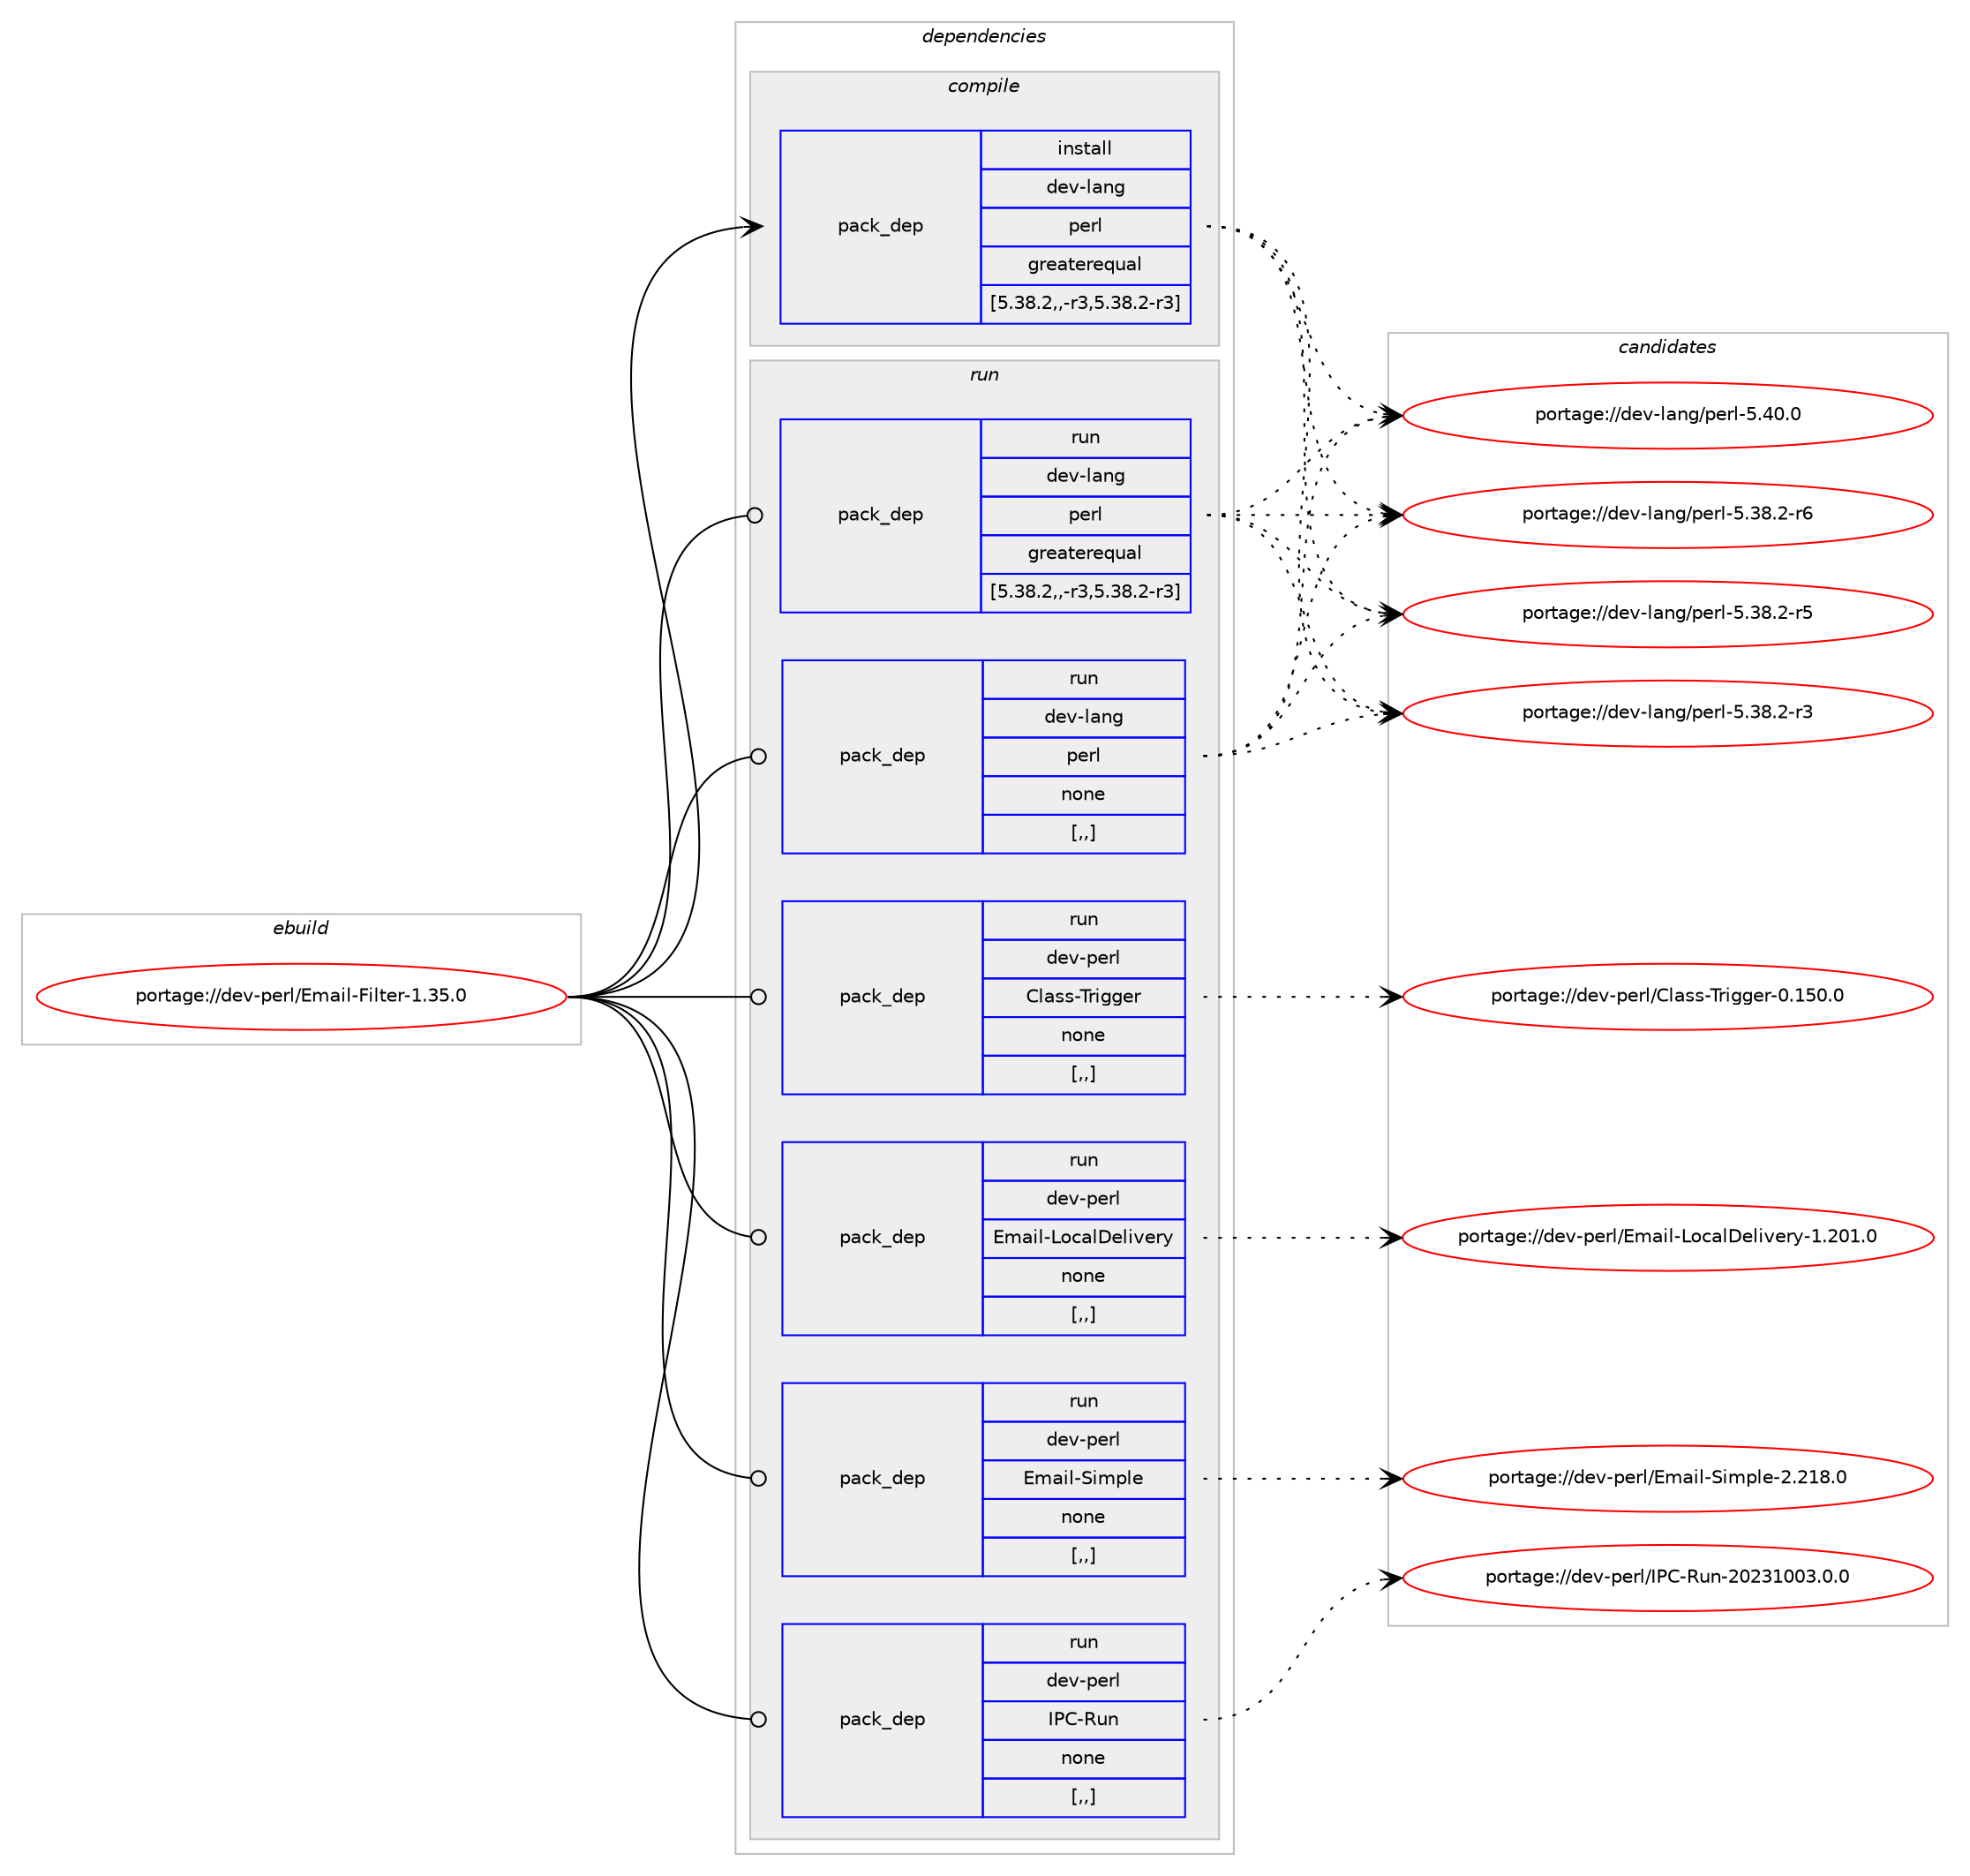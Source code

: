 digraph prolog {

# *************
# Graph options
# *************

newrank=true;
concentrate=true;
compound=true;
graph [rankdir=LR,fontname=Helvetica,fontsize=10,ranksep=1.5];#, ranksep=2.5, nodesep=0.2];
edge  [arrowhead=vee];
node  [fontname=Helvetica,fontsize=10];

# **********
# The ebuild
# **********

subgraph cluster_leftcol {
color=gray;
label=<<i>ebuild</i>>;
id [label="portage://dev-perl/Email-Filter-1.35.0", color=red, width=4, href="../dev-perl/Email-Filter-1.35.0.svg"];
}

# ****************
# The dependencies
# ****************

subgraph cluster_midcol {
color=gray;
label=<<i>dependencies</i>>;
subgraph cluster_compile {
fillcolor="#eeeeee";
style=filled;
label=<<i>compile</i>>;
subgraph pack459083 {
dependency623968 [label=<<TABLE BORDER="0" CELLBORDER="1" CELLSPACING="0" CELLPADDING="4" WIDTH="220"><TR><TD ROWSPAN="6" CELLPADDING="30">pack_dep</TD></TR><TR><TD WIDTH="110">install</TD></TR><TR><TD>dev-lang</TD></TR><TR><TD>perl</TD></TR><TR><TD>greaterequal</TD></TR><TR><TD>[5.38.2,,-r3,5.38.2-r3]</TD></TR></TABLE>>, shape=none, color=blue];
}
id:e -> dependency623968:w [weight=20,style="solid",arrowhead="vee"];
}
subgraph cluster_compileandrun {
fillcolor="#eeeeee";
style=filled;
label=<<i>compile and run</i>>;
}
subgraph cluster_run {
fillcolor="#eeeeee";
style=filled;
label=<<i>run</i>>;
subgraph pack459084 {
dependency623969 [label=<<TABLE BORDER="0" CELLBORDER="1" CELLSPACING="0" CELLPADDING="4" WIDTH="220"><TR><TD ROWSPAN="6" CELLPADDING="30">pack_dep</TD></TR><TR><TD WIDTH="110">run</TD></TR><TR><TD>dev-lang</TD></TR><TR><TD>perl</TD></TR><TR><TD>greaterequal</TD></TR><TR><TD>[5.38.2,,-r3,5.38.2-r3]</TD></TR></TABLE>>, shape=none, color=blue];
}
id:e -> dependency623969:w [weight=20,style="solid",arrowhead="odot"];
subgraph pack459085 {
dependency623970 [label=<<TABLE BORDER="0" CELLBORDER="1" CELLSPACING="0" CELLPADDING="4" WIDTH="220"><TR><TD ROWSPAN="6" CELLPADDING="30">pack_dep</TD></TR><TR><TD WIDTH="110">run</TD></TR><TR><TD>dev-lang</TD></TR><TR><TD>perl</TD></TR><TR><TD>none</TD></TR><TR><TD>[,,]</TD></TR></TABLE>>, shape=none, color=blue];
}
id:e -> dependency623970:w [weight=20,style="solid",arrowhead="odot"];
subgraph pack459086 {
dependency623971 [label=<<TABLE BORDER="0" CELLBORDER="1" CELLSPACING="0" CELLPADDING="4" WIDTH="220"><TR><TD ROWSPAN="6" CELLPADDING="30">pack_dep</TD></TR><TR><TD WIDTH="110">run</TD></TR><TR><TD>dev-perl</TD></TR><TR><TD>Class-Trigger</TD></TR><TR><TD>none</TD></TR><TR><TD>[,,]</TD></TR></TABLE>>, shape=none, color=blue];
}
id:e -> dependency623971:w [weight=20,style="solid",arrowhead="odot"];
subgraph pack459087 {
dependency623972 [label=<<TABLE BORDER="0" CELLBORDER="1" CELLSPACING="0" CELLPADDING="4" WIDTH="220"><TR><TD ROWSPAN="6" CELLPADDING="30">pack_dep</TD></TR><TR><TD WIDTH="110">run</TD></TR><TR><TD>dev-perl</TD></TR><TR><TD>Email-LocalDelivery</TD></TR><TR><TD>none</TD></TR><TR><TD>[,,]</TD></TR></TABLE>>, shape=none, color=blue];
}
id:e -> dependency623972:w [weight=20,style="solid",arrowhead="odot"];
subgraph pack459088 {
dependency623973 [label=<<TABLE BORDER="0" CELLBORDER="1" CELLSPACING="0" CELLPADDING="4" WIDTH="220"><TR><TD ROWSPAN="6" CELLPADDING="30">pack_dep</TD></TR><TR><TD WIDTH="110">run</TD></TR><TR><TD>dev-perl</TD></TR><TR><TD>Email-Simple</TD></TR><TR><TD>none</TD></TR><TR><TD>[,,]</TD></TR></TABLE>>, shape=none, color=blue];
}
id:e -> dependency623973:w [weight=20,style="solid",arrowhead="odot"];
subgraph pack459089 {
dependency623974 [label=<<TABLE BORDER="0" CELLBORDER="1" CELLSPACING="0" CELLPADDING="4" WIDTH="220"><TR><TD ROWSPAN="6" CELLPADDING="30">pack_dep</TD></TR><TR><TD WIDTH="110">run</TD></TR><TR><TD>dev-perl</TD></TR><TR><TD>IPC-Run</TD></TR><TR><TD>none</TD></TR><TR><TD>[,,]</TD></TR></TABLE>>, shape=none, color=blue];
}
id:e -> dependency623974:w [weight=20,style="solid",arrowhead="odot"];
}
}

# **************
# The candidates
# **************

subgraph cluster_choices {
rank=same;
color=gray;
label=<<i>candidates</i>>;

subgraph choice459083 {
color=black;
nodesep=1;
choice10010111845108971101034711210111410845534652484648 [label="portage://dev-lang/perl-5.40.0", color=red, width=4,href="../dev-lang/perl-5.40.0.svg"];
choice100101118451089711010347112101114108455346515646504511454 [label="portage://dev-lang/perl-5.38.2-r6", color=red, width=4,href="../dev-lang/perl-5.38.2-r6.svg"];
choice100101118451089711010347112101114108455346515646504511453 [label="portage://dev-lang/perl-5.38.2-r5", color=red, width=4,href="../dev-lang/perl-5.38.2-r5.svg"];
choice100101118451089711010347112101114108455346515646504511451 [label="portage://dev-lang/perl-5.38.2-r3", color=red, width=4,href="../dev-lang/perl-5.38.2-r3.svg"];
dependency623968:e -> choice10010111845108971101034711210111410845534652484648:w [style=dotted,weight="100"];
dependency623968:e -> choice100101118451089711010347112101114108455346515646504511454:w [style=dotted,weight="100"];
dependency623968:e -> choice100101118451089711010347112101114108455346515646504511453:w [style=dotted,weight="100"];
dependency623968:e -> choice100101118451089711010347112101114108455346515646504511451:w [style=dotted,weight="100"];
}
subgraph choice459084 {
color=black;
nodesep=1;
choice10010111845108971101034711210111410845534652484648 [label="portage://dev-lang/perl-5.40.0", color=red, width=4,href="../dev-lang/perl-5.40.0.svg"];
choice100101118451089711010347112101114108455346515646504511454 [label="portage://dev-lang/perl-5.38.2-r6", color=red, width=4,href="../dev-lang/perl-5.38.2-r6.svg"];
choice100101118451089711010347112101114108455346515646504511453 [label="portage://dev-lang/perl-5.38.2-r5", color=red, width=4,href="../dev-lang/perl-5.38.2-r5.svg"];
choice100101118451089711010347112101114108455346515646504511451 [label="portage://dev-lang/perl-5.38.2-r3", color=red, width=4,href="../dev-lang/perl-5.38.2-r3.svg"];
dependency623969:e -> choice10010111845108971101034711210111410845534652484648:w [style=dotted,weight="100"];
dependency623969:e -> choice100101118451089711010347112101114108455346515646504511454:w [style=dotted,weight="100"];
dependency623969:e -> choice100101118451089711010347112101114108455346515646504511453:w [style=dotted,weight="100"];
dependency623969:e -> choice100101118451089711010347112101114108455346515646504511451:w [style=dotted,weight="100"];
}
subgraph choice459085 {
color=black;
nodesep=1;
choice10010111845108971101034711210111410845534652484648 [label="portage://dev-lang/perl-5.40.0", color=red, width=4,href="../dev-lang/perl-5.40.0.svg"];
choice100101118451089711010347112101114108455346515646504511454 [label="portage://dev-lang/perl-5.38.2-r6", color=red, width=4,href="../dev-lang/perl-5.38.2-r6.svg"];
choice100101118451089711010347112101114108455346515646504511453 [label="portage://dev-lang/perl-5.38.2-r5", color=red, width=4,href="../dev-lang/perl-5.38.2-r5.svg"];
choice100101118451089711010347112101114108455346515646504511451 [label="portage://dev-lang/perl-5.38.2-r3", color=red, width=4,href="../dev-lang/perl-5.38.2-r3.svg"];
dependency623970:e -> choice10010111845108971101034711210111410845534652484648:w [style=dotted,weight="100"];
dependency623970:e -> choice100101118451089711010347112101114108455346515646504511454:w [style=dotted,weight="100"];
dependency623970:e -> choice100101118451089711010347112101114108455346515646504511453:w [style=dotted,weight="100"];
dependency623970:e -> choice100101118451089711010347112101114108455346515646504511451:w [style=dotted,weight="100"];
}
subgraph choice459086 {
color=black;
nodesep=1;
choice1001011184511210111410847671089711511545841141051031031011144548464953484648 [label="portage://dev-perl/Class-Trigger-0.150.0", color=red, width=4,href="../dev-perl/Class-Trigger-0.150.0.svg"];
dependency623971:e -> choice1001011184511210111410847671089711511545841141051031031011144548464953484648:w [style=dotted,weight="100"];
}
subgraph choice459087 {
color=black;
nodesep=1;
choice1001011184511210111410847691099710510845761119997108681011081051181011141214549465048494648 [label="portage://dev-perl/Email-LocalDelivery-1.201.0", color=red, width=4,href="../dev-perl/Email-LocalDelivery-1.201.0.svg"];
dependency623972:e -> choice1001011184511210111410847691099710510845761119997108681011081051181011141214549465048494648:w [style=dotted,weight="100"];
}
subgraph choice459088 {
color=black;
nodesep=1;
choice1001011184511210111410847691099710510845831051091121081014550465049564648 [label="portage://dev-perl/Email-Simple-2.218.0", color=red, width=4,href="../dev-perl/Email-Simple-2.218.0.svg"];
dependency623973:e -> choice1001011184511210111410847691099710510845831051091121081014550465049564648:w [style=dotted,weight="100"];
}
subgraph choice459089 {
color=black;
nodesep=1;
choice1001011184511210111410847738067458211711045504850514948485146484648 [label="portage://dev-perl/IPC-Run-20231003.0.0", color=red, width=4,href="../dev-perl/IPC-Run-20231003.0.0.svg"];
dependency623974:e -> choice1001011184511210111410847738067458211711045504850514948485146484648:w [style=dotted,weight="100"];
}
}

}
